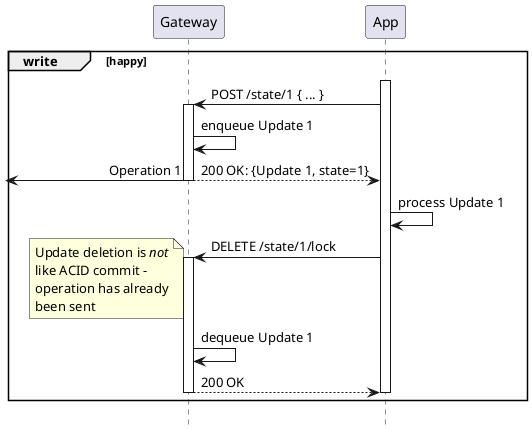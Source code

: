 @startuml
'https://plantuml.com/sequence-diagram
!pragma teoz true
hide footbox

participant Gateway as gw
participant "App" as app

group write [happy]
activate app
app -> gw ++: POST /state/1 { ... }
gw -> gw: enqueue Update 1
return 200 OK: {Update 1, state=1}
& <- gw: Operation 1
app -> app: process Update 1
app -> gw ++: DELETE /state/1/lock
note left
Update deletion is //not//
like ACID commit –
operation has already
been sent
end note
gw -> gw: dequeue Update 1
return 200 OK
deactivate app
end group

@enduml